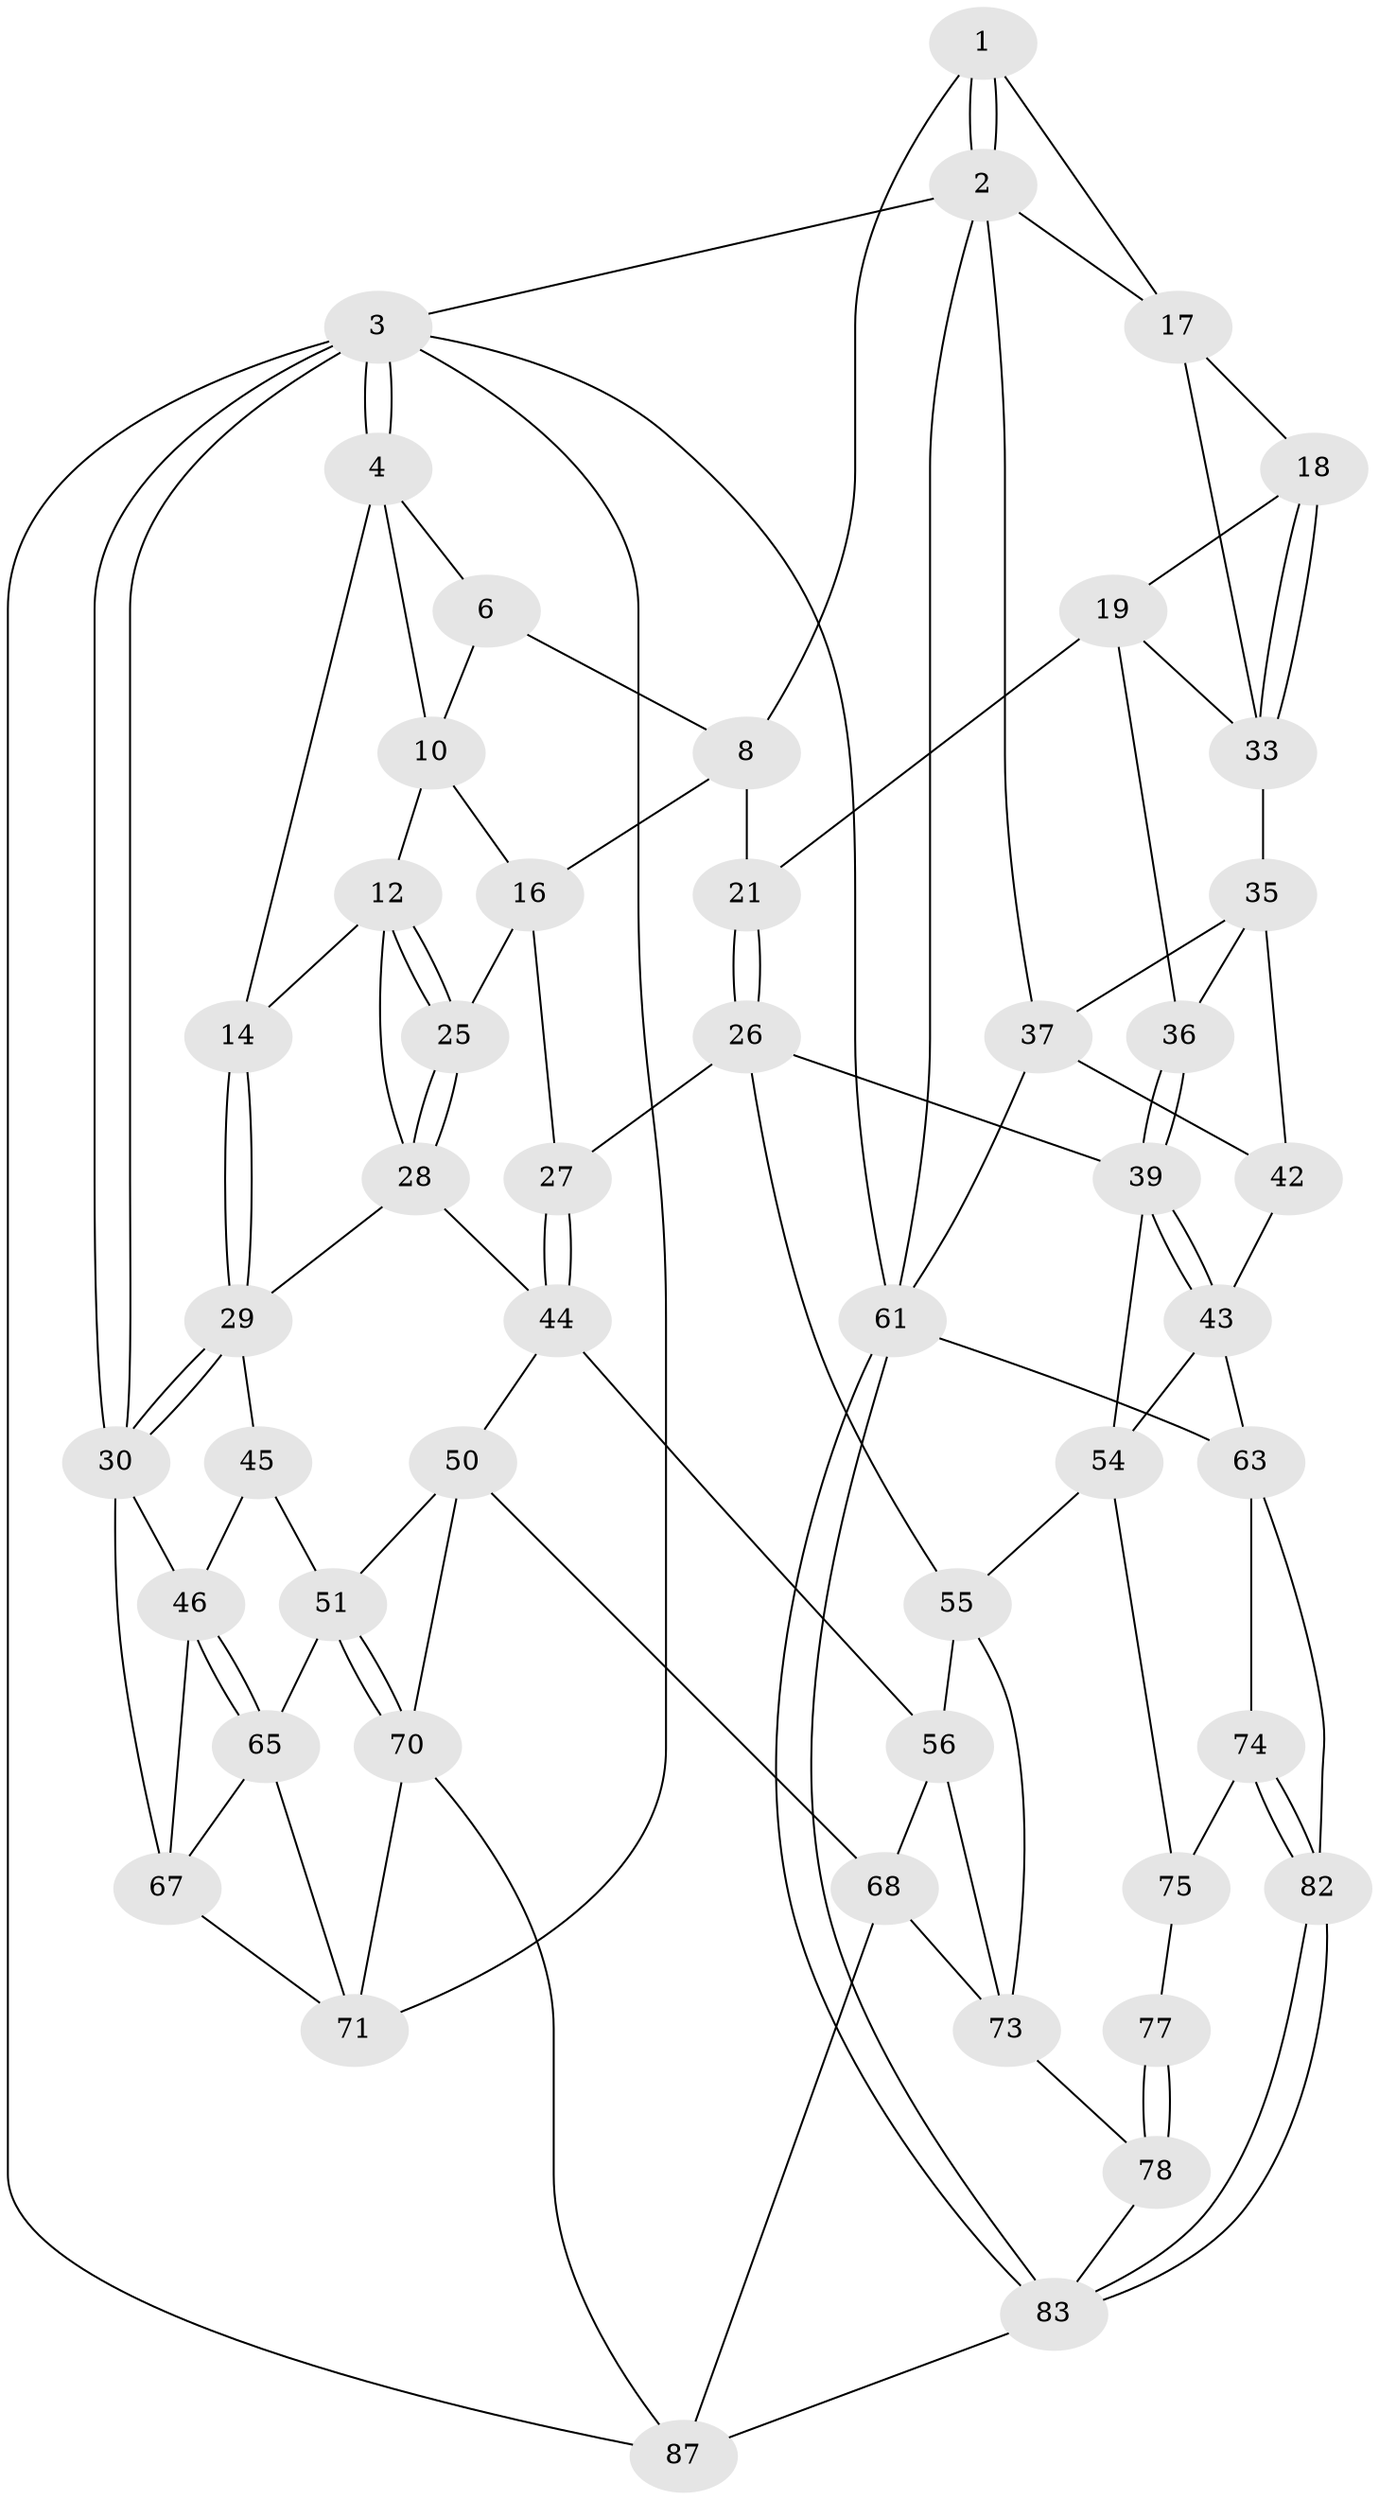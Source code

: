 // original degree distribution, {3: 0.022222222222222223, 6: 0.2222222222222222, 4: 0.24444444444444444, 5: 0.5111111111111111}
// Generated by graph-tools (version 1.1) at 2025/11/02/27/25 16:11:59]
// undirected, 50 vertices, 112 edges
graph export_dot {
graph [start="1"]
  node [color=gray90,style=filled];
  1 [pos="+0.8595054183640384+0",super="+7"];
  2 [pos="+1+0",super="+22"];
  3 [pos="+0+0",super="+89"];
  4 [pos="+0.008433316732997152+0",super="+5"];
  6 [pos="+0.6111816218985031+0",super="+9"];
  8 [pos="+0.65388879759472+0.11172906584338949",super="+15"];
  10 [pos="+0.4175104988650097+0.129670236551171",super="+11"];
  12 [pos="+0.36268419278223124+0.1785024462332581",super="+13"];
  14 [pos="+0.19742645500843195+0.19351306547617325"];
  16 [pos="+0.5123426007095109+0.21820386321076568",super="+24"];
  17 [pos="+0.8609840141826743+0.21208193616362714",super="+23"];
  18 [pos="+0.8448745181523974+0.22937630322189453"];
  19 [pos="+0.78279064291723+0.28430402269323524",super="+20"];
  21 [pos="+0.6854530155836454+0.32218746011761495"];
  25 [pos="+0.4945549102155517+0.4304389653651829"];
  26 [pos="+0.5457454861315576+0.46541336489103",super="+41"];
  27 [pos="+0.541821022140766+0.46425561589176506"];
  28 [pos="+0.3299528129686663+0.39273545599769677",super="+31"];
  29 [pos="+0.07435631518131698+0.3234388417515492",super="+32"];
  30 [pos="+0+0.29141910188050063",super="+48"];
  33 [pos="+0.880942609068825+0.4065209864739445",super="+34"];
  35 [pos="+0.869230030745806+0.45568159338195763",super="+38"];
  36 [pos="+0.7973459391158573+0.4555879775304722"];
  37 [pos="+1+0.40794386078798367",super="+60"];
  39 [pos="+0.7262518167249052+0.5351845532762102",super="+40"];
  42 [pos="+0.8768573135290763+0.5993322843531997"];
  43 [pos="+0.843806723666445+0.6208041849078247",super="+53"];
  44 [pos="+0.37692154046080106+0.5816473661606261",super="+49"];
  45 [pos="+0.13525149129781644+0.6008271674485274"];
  46 [pos="+0.1291668926129078+0.6038156040856892",super="+47"];
  50 [pos="+0.2204557963236874+0.6550747766650982",super="+69"];
  51 [pos="+0.22017353384926155+0.6550405162077554",super="+52"];
  54 [pos="+0.7227346612397735+0.7011762299638516",super="+58"];
  55 [pos="+0.5833009016114792+0.5754452428316004",super="+59"];
  56 [pos="+0.49920827230405496+0.6980781092186669",super="+57"];
  61 [pos="+1+1",super="+62"];
  63 [pos="+0.8928761265223468+0.7515591139807343",super="+64"];
  65 [pos="+0.14214080773440482+0.8276662095302536",super="+66"];
  67 [pos="+0.11326135951897835+0.8216079661139166",super="+86"];
  68 [pos="+0.4103380568832335+0.7777177038331461",super="+80"];
  70 [pos="+0.21702008159022912+0.9430277323590937",super="+72"];
  71 [pos="+0.16161781561464073+0.9101182131127314",super="+88"];
  73 [pos="+0.5835659485977274+0.7584152357938014",super="+79"];
  74 [pos="+0.7798956455608668+0.8048897162533949"];
  75 [pos="+0.7317577164755211+0.7925298282539879",super="+76"];
  77 [pos="+0.6588385284643308+0.7868294508385067",super="+81"];
  78 [pos="+0.5562870795775544+0.896232780521025",super="+85"];
  82 [pos="+0.8113697812411599+0.8627395895938629"];
  83 [pos="+0.8497395925076775+1",super="+84"];
  87 [pos="+0.24867877511226885+1",super="+90"];
  1 -- 2;
  1 -- 2;
  1 -- 8;
  1 -- 17;
  2 -- 3;
  2 -- 61;
  2 -- 17;
  2 -- 37;
  3 -- 4;
  3 -- 4;
  3 -- 30;
  3 -- 30;
  3 -- 61;
  3 -- 71;
  3 -- 87;
  4 -- 14;
  4 -- 10;
  4 -- 6;
  6 -- 8;
  6 -- 10;
  8 -- 16;
  8 -- 21;
  10 -- 16;
  10 -- 12;
  12 -- 25;
  12 -- 25;
  12 -- 28;
  12 -- 14;
  14 -- 29;
  14 -- 29;
  16 -- 25;
  16 -- 27;
  17 -- 18;
  17 -- 33;
  18 -- 19;
  18 -- 33;
  18 -- 33;
  19 -- 33;
  19 -- 36;
  19 -- 21;
  21 -- 26;
  21 -- 26;
  25 -- 28;
  25 -- 28;
  26 -- 27;
  26 -- 55;
  26 -- 39;
  27 -- 44;
  27 -- 44;
  28 -- 44;
  28 -- 29;
  29 -- 30;
  29 -- 30;
  29 -- 45;
  30 -- 67;
  30 -- 46;
  33 -- 35;
  35 -- 36;
  35 -- 42;
  35 -- 37;
  36 -- 39;
  36 -- 39;
  37 -- 42;
  37 -- 61;
  39 -- 43;
  39 -- 43;
  39 -- 54;
  42 -- 43;
  43 -- 54;
  43 -- 63;
  44 -- 50;
  44 -- 56;
  45 -- 46;
  45 -- 51;
  46 -- 65;
  46 -- 65;
  46 -- 67;
  50 -- 51;
  50 -- 68;
  50 -- 70;
  51 -- 70;
  51 -- 70;
  51 -- 65;
  54 -- 75;
  54 -- 55;
  55 -- 56;
  55 -- 73;
  56 -- 73;
  56 -- 68;
  61 -- 83;
  61 -- 83;
  61 -- 63;
  63 -- 82;
  63 -- 74;
  65 -- 67;
  65 -- 71;
  67 -- 71;
  68 -- 73;
  68 -- 87;
  70 -- 71;
  70 -- 87;
  73 -- 78;
  74 -- 75;
  74 -- 82;
  74 -- 82;
  75 -- 77 [weight=2];
  77 -- 78 [weight=2];
  77 -- 78;
  78 -- 83;
  82 -- 83;
  82 -- 83;
  83 -- 87;
}
